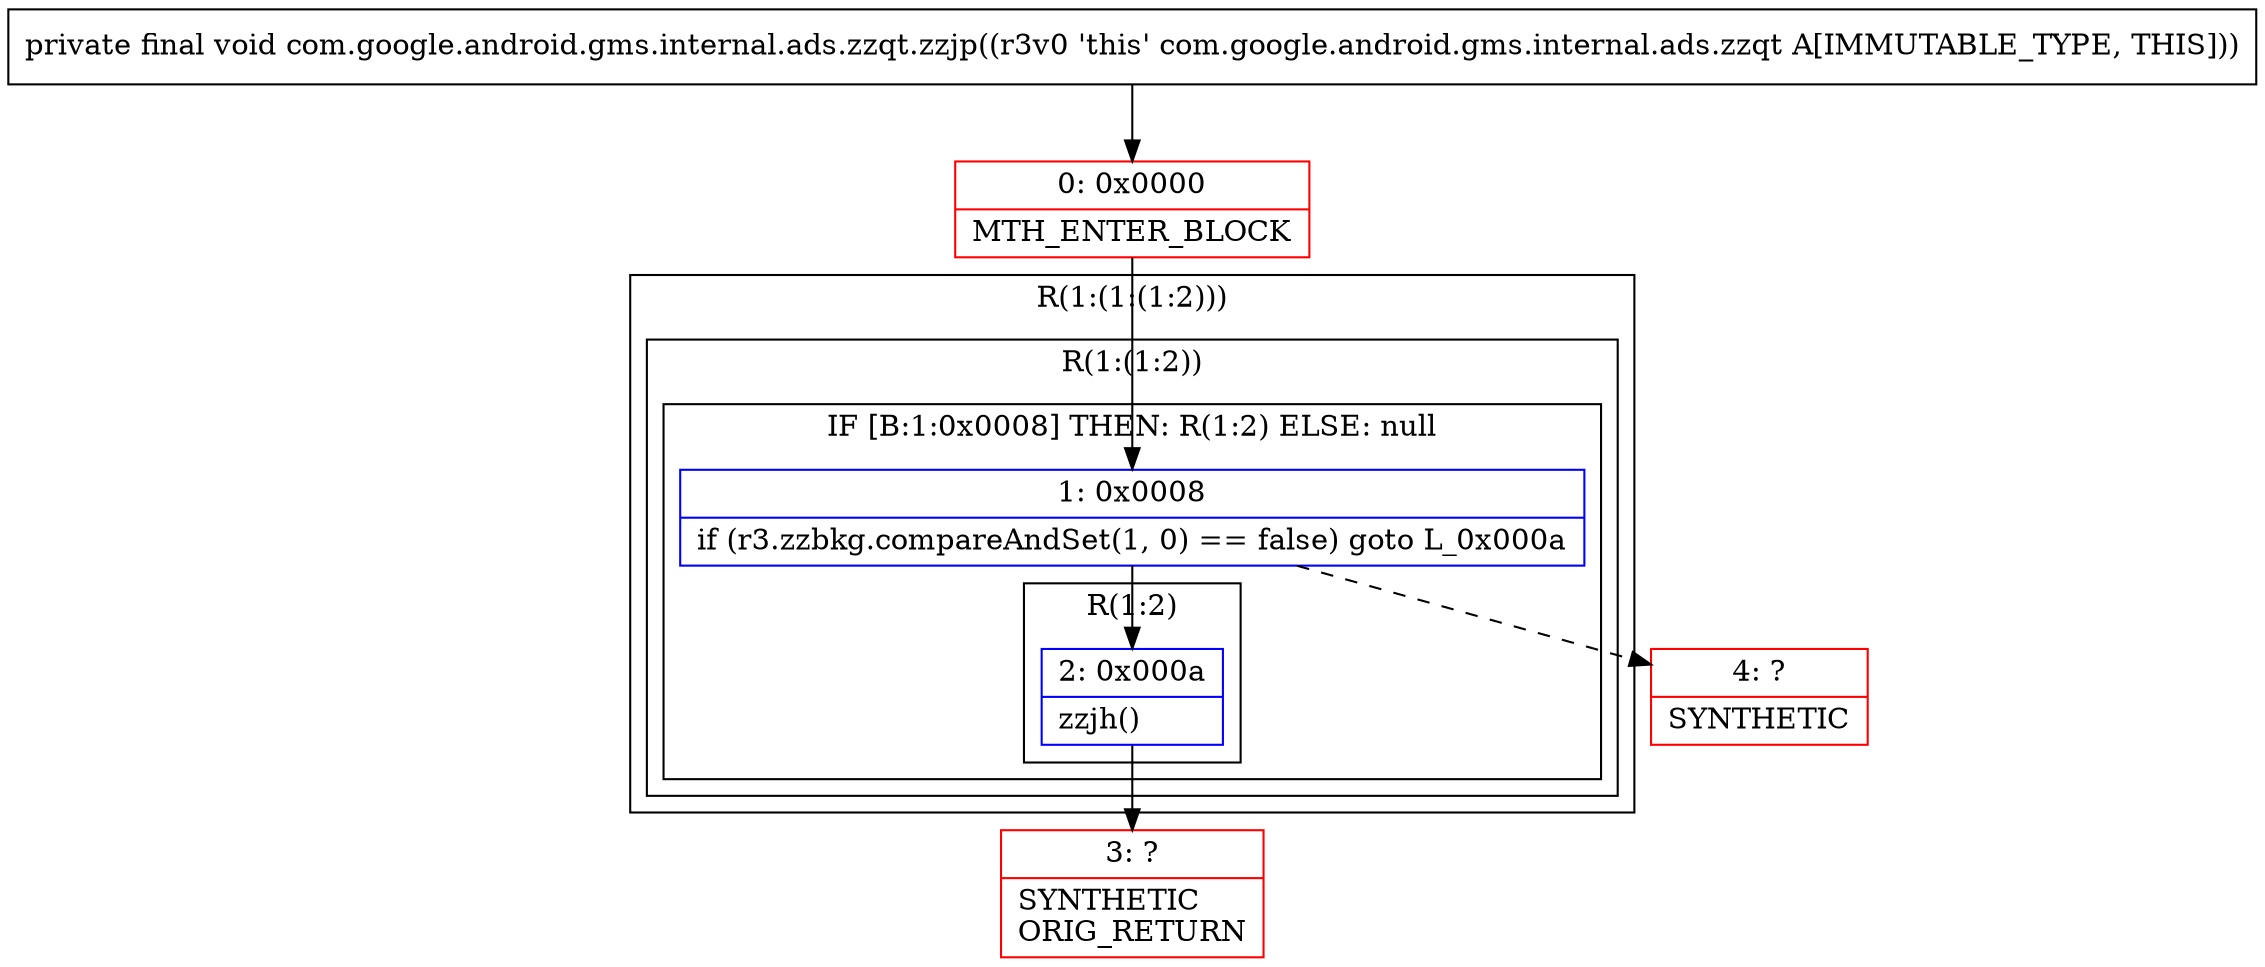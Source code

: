 digraph "CFG forcom.google.android.gms.internal.ads.zzqt.zzjp()V" {
subgraph cluster_Region_429910319 {
label = "R(1:(1:(1:2)))";
node [shape=record,color=blue];
subgraph cluster_Region_1540356729 {
label = "R(1:(1:2))";
node [shape=record,color=blue];
subgraph cluster_IfRegion_18862873 {
label = "IF [B:1:0x0008] THEN: R(1:2) ELSE: null";
node [shape=record,color=blue];
Node_1 [shape=record,label="{1\:\ 0x0008|if (r3.zzbkg.compareAndSet(1, 0) == false) goto L_0x000a\l}"];
subgraph cluster_Region_1900641843 {
label = "R(1:2)";
node [shape=record,color=blue];
Node_2 [shape=record,label="{2\:\ 0x000a|zzjh()\l}"];
}
}
}
}
Node_0 [shape=record,color=red,label="{0\:\ 0x0000|MTH_ENTER_BLOCK\l}"];
Node_3 [shape=record,color=red,label="{3\:\ ?|SYNTHETIC\lORIG_RETURN\l}"];
Node_4 [shape=record,color=red,label="{4\:\ ?|SYNTHETIC\l}"];
MethodNode[shape=record,label="{private final void com.google.android.gms.internal.ads.zzqt.zzjp((r3v0 'this' com.google.android.gms.internal.ads.zzqt A[IMMUTABLE_TYPE, THIS])) }"];
MethodNode -> Node_0;
Node_1 -> Node_2;
Node_1 -> Node_4[style=dashed];
Node_2 -> Node_3;
Node_0 -> Node_1;
}

